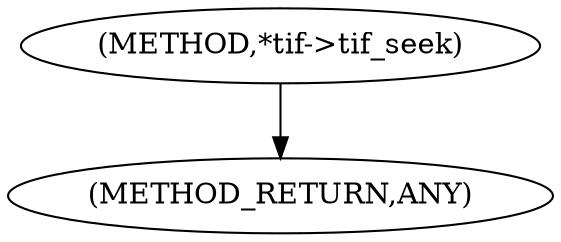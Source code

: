 digraph "*tif-&gt;tif_seek" {  
"100360" [label = <(METHOD,*tif-&gt;tif_seek)> ]
"100363" [label = <(METHOD_RETURN,ANY)> ]
  "100360" -> "100363" 
}
